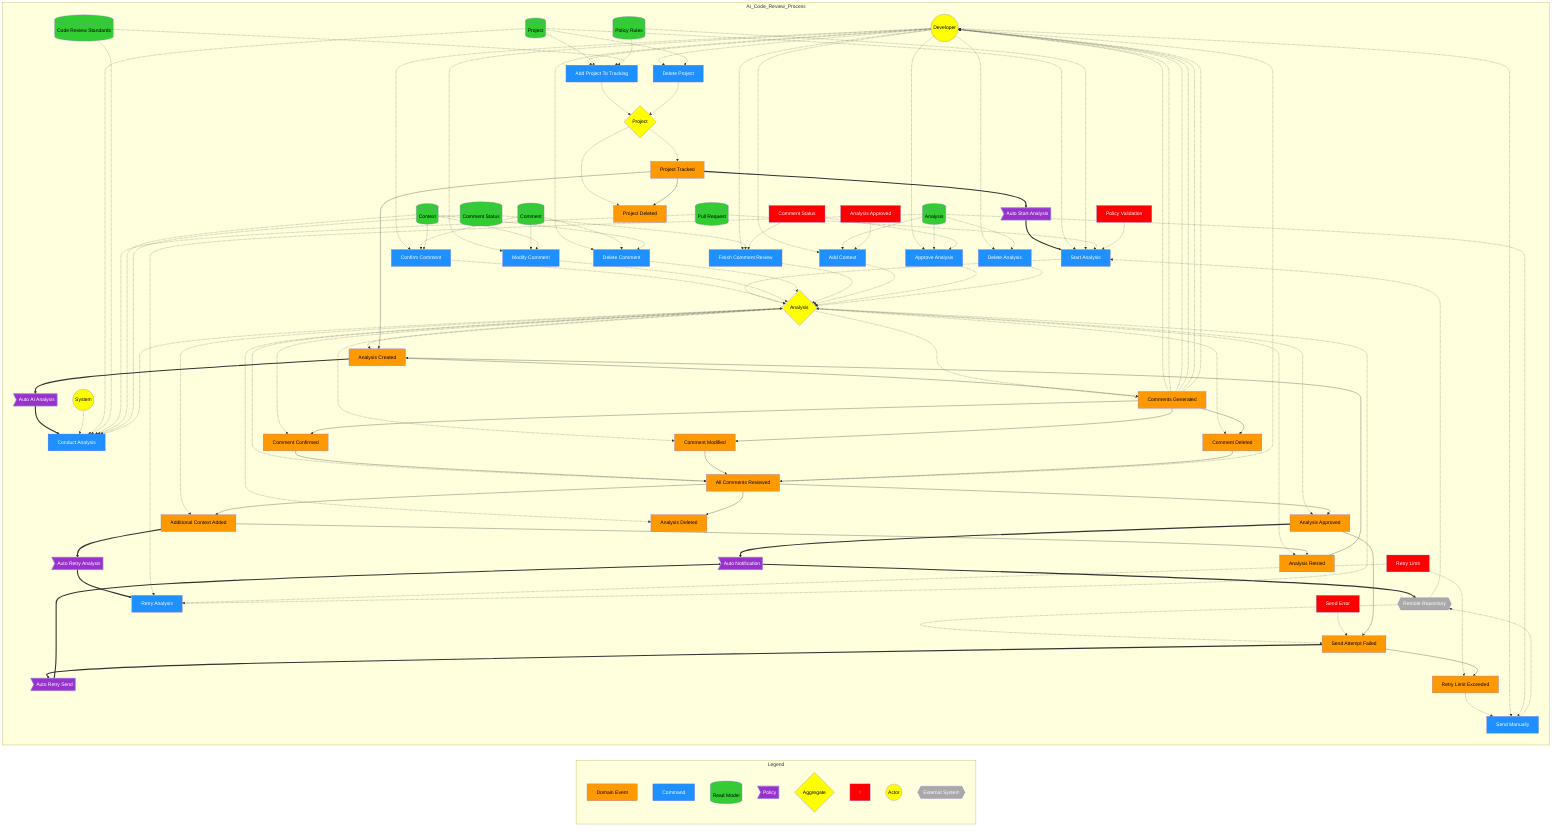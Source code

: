 flowchart LR
subgraph Legend
  DE0[Domain Event]
  CMD0[Command]
  RM0[(Read Model)]
  POL0>Policy]
  AGG0{Aggregate}
  HS0[!]
  ACT0((Actor))
  EX0{{External System}}

  style DE0 fill:#FF9900,color:black
  style CMD0 fill:#1E90FF,color:white
  style RM0 fill:#32CD32,color:black
  style POL0 fill:#9932CC,color:white
  style AGG0 fill:#FFFF00,color:black
  style HS0 fill:#FF0000,color:white
  style ACT0 fill:#FFFF00,color:black
  style EX0 fill:#A9A9A9,color:white
end

subgraph AI_Code_Review_Process
  ACT1((Developer))
  EX1{{Remote Repository}}
  ACT2((System))
  CMD1[Add Project To Tracking]
  CMD2[Start Analysis]
  CMD3[Conduct Analysis]
  CMD4[Confirm Comment]
  CMD5[Modify Comment]
  CMD6[Delete Comment]
  CMD7[Finish Comment Review]
  CMD8[Add Context]
  CMD9[Approve Analysis]
  CMD10[Delete Analysis]
  CMD11[Retry Analysis]
  CMD12[Delete Project]
  CMD13[Send Manually]
  DE1[Project Tracked]
  DE2[Analysis Created]
  DE3[Comments Generated]
  DE4[Comment Confirmed]
  DE5[Comment Modified]
  DE6[Comment Deleted]
  DE7[All Comments Reviewed]
  DE8[Additional Context Added]
  DE9[Analysis Approved]
  DE10[Analysis Deleted]
  DE11[Analysis Retried]
  DE12[Project Deleted]
  DE13[Send Attempt Failed]
  DE14[Retry Limit Exceeded]
  
  RM1[(Project)]
  RM2[(Policy Rules)]
  RM3[(Code Review Standards)]
  RM4[(Pull Request)]
  RM5[(Analysis)]
  RM6[(Comment)]
  RM7[(Comment Status)]
  RM8[(Context)]

  AGG1{Project}
  AGG2{Analysis}

  POL1>Auto Start Analysis]
  POL2>Auto Retry Analysis]
  POL3>Auto AI Analysis]
  POL4>Auto Notification]
  POL5>Auto Retry Send]

  HS1[Send Error]
  HS2[Retry Limit]
  HS3[Policy Validation]
  HS4[Comment Status]
  HS5[Analysis Approved]

  ACT1 -.-> CMD1
  RM1 -.-> CMD1
  RM2 -.-> CMD1
  RM3 -.-> CMD1
  CMD1 -.-> AGG1
  AGG1 -.-> DE1
  DE1 ==> POL1
  POL1 ==> CMD2
  EX1 -.-> CMD2
  RM1 -.-> CMD2
  RM2 -.-> CMD2
  RM4 -.-> CMD2
  HS3 -.-> CMD2
  CMD2 -.-> AGG2
  AGG2 -.-> DE2
  DE2 ==> POL3
  POL3 ==> CMD3
  ACT2 -.-> CMD3
  RM1 -.-> CMD3
  RM3 -.-> CMD3
  RM4 -.-> CMD3
  RM8 -.-> CMD3
  RM7 -.-> CMD3
  CMD3 -.-> AGG2
  AGG2 -.-> DE3
  DE3 -.-> ACT1
  ACT1 -.-> CMD4
  RM6 -.-> CMD4
  RM8 -.-> CMD4
  CMD4 -.-> AGG2
  AGG2 -.-> DE4
  DE3 -.-> ACT1
  ACT1 -.-> CMD5
  RM6 -.-> CMD5
  RM8 -.-> CMD5
  CMD5 -.-> AGG2
  AGG2 -.-> DE5
  DE3 -.-> ACT1
  ACT1 -.-> CMD6
  RM6 -.-> CMD6
  RM8 -.-> CMD6
  CMD6 -.-> AGG2
  AGG2 -.-> DE6
  DE3 -.-> ACT1
  ACT1 -.-> CMD7
  RM7 -.-> CMD7
  HS4 -.-> CMD7
  CMD7 -.-> AGG2
  AGG2 -.-> DE7
  DE3 -.-> ACT1
  ACT1 -.-> CMD8
  RM5 -.-> CMD8
  HS5 -.-> CMD8
  CMD8 -.-> AGG2
  AGG2 -.-> DE8
  DE8 ==> POL2
  POL2 ==> CMD11
  DE7 -.-> ACT1
  ACT1 -.-> CMD9
  RM5 -.-> CMD9
  HS4 -.-> CMD9
  CMD9 -.-> AGG2
  AGG2 -.-> DE9
  DE9 ==> POL4
  POL4 ==> EX1
  EX1 -.-> DE13
  DE13 ==> POL5
  POL5 ==> POL4
  HS1 -.-> DE13
  HS2 -.-> DE14
  DE14 -.-> CMD13
  ACT1 -.-> CMD13
  RM5 -.-> CMD13
  CMD13 -.-> EX1
  DE3 -.-> ACT1
  ACT1 -.-> CMD10
  RM5 -.-> CMD10
  CMD10 -.-> AGG2
  AGG2 -.-> DE10
  RM5 -.-> CMD11
  HS2 -.-> CMD11
  CMD11 -.-> AGG2
  AGG2 -.-> DE11
  ACT1 -.-> CMD12
  RM1 -.-> CMD12
  CMD12 -.-> AGG1
  AGG1 -.-> DE12
  DE1 --> DE2
  DE2 --> DE3
  DE3 --> DE4
  DE3 --> DE5
  DE3 --> DE6
  DE4 --> DE7
  DE5 --> DE7
  DE6 --> DE7
  DE7 --> DE9
  DE7 --> DE10
  DE7 --> DE8
  DE8 --> DE11
  DE11 --> DE2
  DE9 --> DE13
  DE13 --> DE14
  DE1 --> DE12

  style ACT1 fill:#FFFF00,color:black
  style EX1 fill:#A9A9A9,color:white
  style ACT2 fill:#FFFF00,color:black
  style CMD1 fill:#1E90FF,color:white
  style CMD2 fill:#1E90FF,color:white
  style CMD3 fill:#1E90FF,color:white
  style CMD4 fill:#1E90FF,color:white
  style CMD5 fill:#1E90FF,color:white
  style CMD6 fill:#1E90FF,color:white
  style CMD7 fill:#1E90FF,color:white
  style CMD8 fill:#1E90FF,color:white
  style CMD9 fill:#1E90FF,color:white
  style CMD10 fill:#1E90FF,color:white
  style CMD11 fill:#1E90FF,color:white
  style CMD12 fill:#1E90FF,color:white
  style CMD13 fill:#1E90FF,color:white
  style DE1 fill:#FF9900,color:black
  style DE2 fill:#FF9900,color:black
  style DE3 fill:#FF9900,color:black
  style DE4 fill:#FF9900,color:black
  style DE5 fill:#FF9900,color:black
  style DE6 fill:#FF9900,color:black
  style DE7 fill:#FF9900,color:black
  style DE8 fill:#FF9900,color:black
  style DE9 fill:#FF9900,color:black
  style DE10 fill:#FF9900,color:black
  style DE11 fill:#FF9900,color:black
  style DE12 fill:#FF9900,color:black
  style DE13 fill:#FF9900,color:black
  style DE14 fill:#FF9900,color:black
  style RM1 fill:#32CD32,color:black
  style RM2 fill:#32CD32,color:black
  style RM3 fill:#32CD32,color:black
  style RM4 fill:#32CD32,color:black
  style RM5 fill:#32CD32,color:black
  style RM6 fill:#32CD32,color:black
  style RM7 fill:#32CD32,color:black
  style RM8 fill:#32CD32,color:black
  style AGG1 fill:#FFFF00,color:black
  style AGG2 fill:#FFFF00,color:black
  style POL1 fill:#9932CC,color:white
  style POL2 fill:#9932CC,color:white
  style POL3 fill:#9932CC,color:white
  style POL4 fill:#9932CC,color:white
  style POL5 fill:#9932CC,color:white
  style HS1 fill:#FF0000,color:white
  style HS2 fill:#FF0000,color:white
  style HS3 fill:#FF0000,color:white
  style HS4 fill:#FF0000,color:white
  style HS5 fill:#FF0000,color:white
end